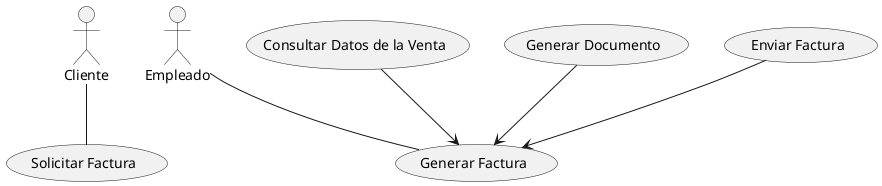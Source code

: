 @startuml
actor Cliente
actor Empleado

(Consultar Datos de la Venta) --> (Generar Factura)
(Generar Documento) --> (Generar Factura)
(Enviar Factura) --> (Generar Factura)

Empleado -- (Generar Factura)
Cliente -- (Solicitar Factura)
@enduml
